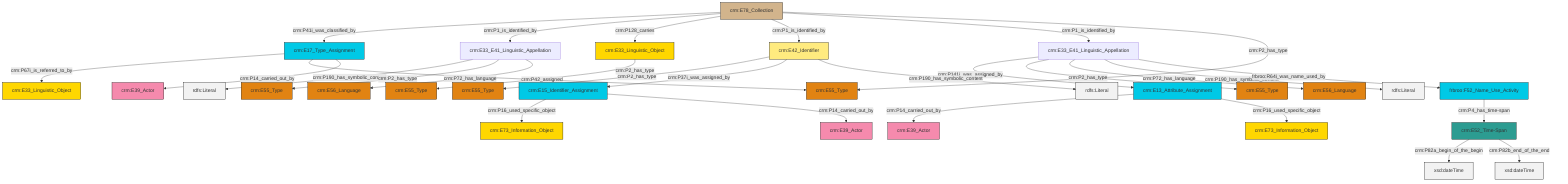 graph TD
classDef Literal fill:#f2f2f2,stroke:#000000;
classDef CRM_Entity fill:#FFFFFF,stroke:#000000;
classDef Temporal_Entity fill:#00C9E6, stroke:#000000;
classDef Type fill:#E18312, stroke:#000000;
classDef Time-Span fill:#2C9C91, stroke:#000000;
classDef Appellation fill:#FFEB7F, stroke:#000000;
classDef Place fill:#008836, stroke:#000000;
classDef Persistent_Item fill:#B266B2, stroke:#000000;
classDef Conceptual_Object fill:#FFD700, stroke:#000000;
classDef Physical_Thing fill:#D2B48C, stroke:#000000;
classDef Actor fill:#f58aad, stroke:#000000;
classDef PC_Classes fill:#4ce600, stroke:#000000;
classDef Multi fill:#cccccc,stroke:#000000;

4["crm:E33_E41_Linguistic_Appellation"]:::Default -->|crm:P141i_was_assigned_by| 5["crm:E13_Attribute_Assignment"]:::Temporal_Entity
4["crm:E33_E41_Linguistic_Appellation"]:::Default -->|crm:P2_has_type| 8["crm:E55_Type"]:::Type
4["crm:E33_E41_Linguistic_Appellation"]:::Default -->|crm:P72_has_language| 2["crm:E56_Language"]:::Type
9["crm:E42_Identifier"]:::Appellation -->|crm:P2_has_type| 10["crm:E55_Type"]:::Type
11["crm:E78_Collection"]:::Physical_Thing -->|crm:P41i_was_classified_by| 12["crm:E17_Type_Assignment"]:::Temporal_Entity
11["crm:E78_Collection"]:::Physical_Thing -->|crm:P1_is_identified_by| 16["crm:E33_E41_Linguistic_Appellation"]:::Default
5["crm:E13_Attribute_Assignment"]:::Temporal_Entity -->|crm:P14_carried_out_by| 19["crm:E39_Actor"]:::Actor
4["crm:E33_E41_Linguistic_Appellation"]:::Default -->|crm:P190_has_symbolic_content| 23[rdfs:Literal]:::Literal
12["crm:E17_Type_Assignment"]:::Temporal_Entity -->|crm:P67i_is_referred_to_by| 25["crm:E33_Linguistic_Object"]:::Conceptual_Object
12["crm:E17_Type_Assignment"]:::Temporal_Entity -->|crm:P42_assigned| 17["crm:E55_Type"]:::Type
16["crm:E33_E41_Linguistic_Appellation"]:::Default -->|crm:P190_has_symbolic_content| 30[rdfs:Literal]:::Literal
16["crm:E33_E41_Linguistic_Appellation"]:::Default -->|crm:P2_has_type| 21["crm:E55_Type"]:::Type
5["crm:E13_Attribute_Assignment"]:::Temporal_Entity -->|crm:P16_used_specific_object| 39["crm:E73_Information_Object"]:::Conceptual_Object
12["crm:E17_Type_Assignment"]:::Temporal_Entity -->|crm:P14_carried_out_by| 6["crm:E39_Actor"]:::Actor
11["crm:E78_Collection"]:::Physical_Thing -->|crm:P128_carries| 31["crm:E33_Linguistic_Object"]:::Conceptual_Object
41["crm:E52_Time-Span"]:::Time-Span -->|crm:P82a_begin_of_the_begin| 42[xsd:dateTime]:::Literal
11["crm:E78_Collection"]:::Physical_Thing -->|crm:P1_is_identified_by| 9["crm:E42_Identifier"]:::Appellation
31["crm:E33_Linguistic_Object"]:::Conceptual_Object -->|crm:P2_has_type| 35["crm:E55_Type"]:::Type
27["frbroo:F52_Name_Use_Activity"]:::Temporal_Entity -->|crm:P4_has_time-span| 41["crm:E52_Time-Span"]:::Time-Span
41["crm:E52_Time-Span"]:::Time-Span -->|crm:P82b_end_of_the_end| 44[xsd:dateTime]:::Literal
9["crm:E42_Identifier"]:::Appellation -->|crm:P37i_was_assigned_by| 0["crm:E15_Identifier_Assignment"]:::Temporal_Entity
11["crm:E78_Collection"]:::Physical_Thing -->|crm:P1_is_identified_by| 4["crm:E33_E41_Linguistic_Appellation"]:::Default
11["crm:E78_Collection"]:::Physical_Thing -->|crm:P2_has_type| 17["crm:E55_Type"]:::Type
4["crm:E33_E41_Linguistic_Appellation"]:::Default -->|frbroo:R64i_was_name_used_by| 27["frbroo:F52_Name_Use_Activity"]:::Temporal_Entity
0["crm:E15_Identifier_Assignment"]:::Temporal_Entity -->|crm:P16_used_specific_object| 14["crm:E73_Information_Object"]:::Conceptual_Object
16["crm:E33_E41_Linguistic_Appellation"]:::Default -->|crm:P72_has_language| 45["crm:E56_Language"]:::Type
9["crm:E42_Identifier"]:::Appellation -->|crm:P190_has_symbolic_content| 50[rdfs:Literal]:::Literal
0["crm:E15_Identifier_Assignment"]:::Temporal_Entity -->|crm:P14_carried_out_by| 47["crm:E39_Actor"]:::Actor